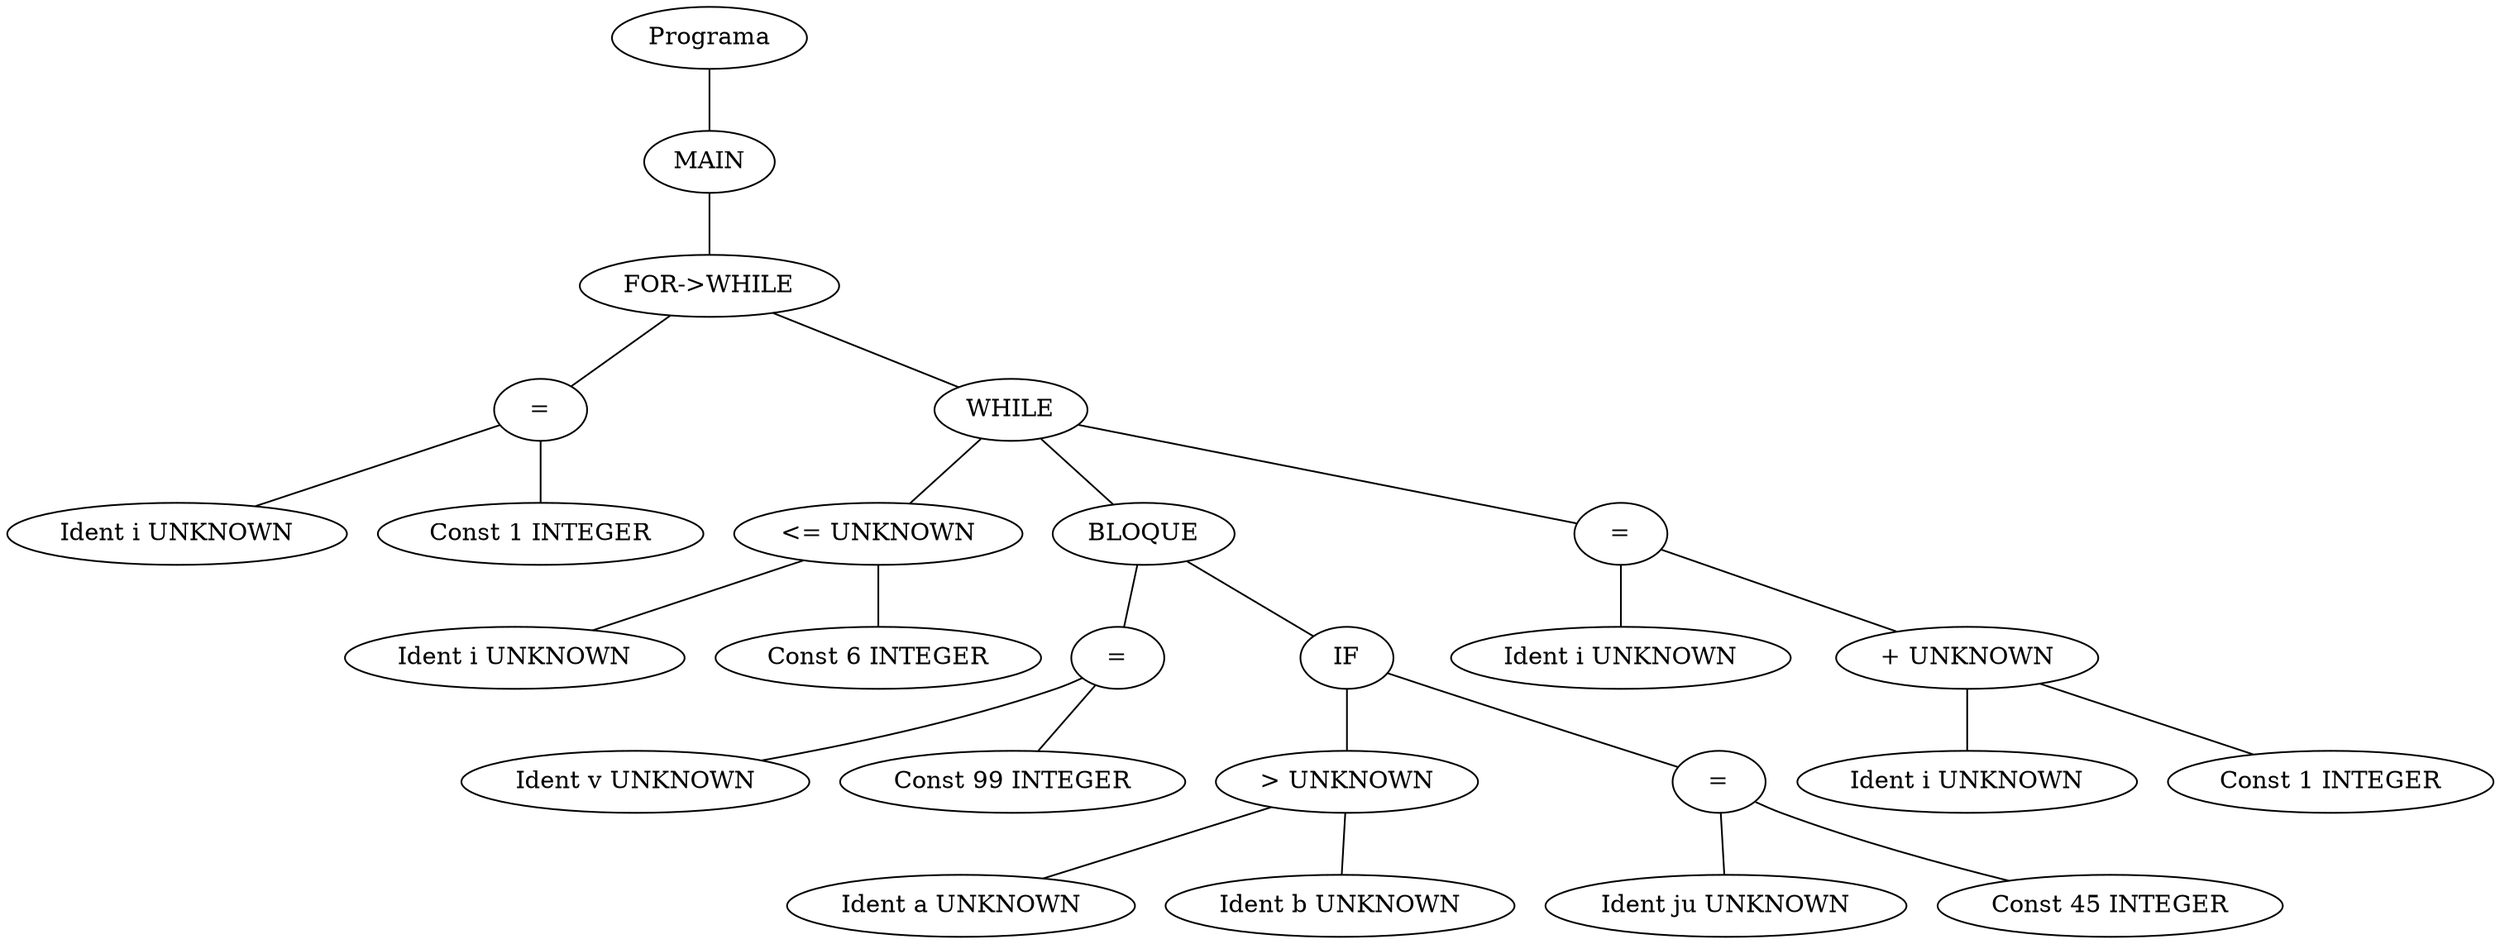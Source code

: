 graph G {1 [label="Programa"]
2 [label="MAIN"]
1 -- 2
3 [label="FOR->WHILE"]
2 -- 3
4 [label="="]
3 -- 4
5 [label="Ident i UNKNOWN"]
4 -- 5
6 [label="Const 1 INTEGER"]
4 -- 6
7 [label="WHILE"]
3 -- 7
8 [label="<= UNKNOWN"]
7 -- 8
9 [label="Ident i UNKNOWN"]
8 -- 9
10 [label="Const 6 INTEGER"]
8 -- 10
11 [label="BLOQUE"]
7 -- 11
12 [label="="]
11 -- 12
13 [label="Ident v UNKNOWN"]
12 -- 13
14 [label="Const 99 INTEGER"]
12 -- 14
15 [label="IF"]
11 -- 15
16 [label="> UNKNOWN"]
15 -- 16
17 [label="Ident a UNKNOWN"]
16 -- 17
18 [label="Ident b UNKNOWN"]
16 -- 18
19 [label="="]
15 -- 19
20 [label="Ident ju UNKNOWN"]
19 -- 20
21 [label="Const 45 INTEGER"]
19 -- 21
22 [label="="]
7 -- 22
23 [label="Ident i UNKNOWN"]
22 -- 23
24 [label="+ UNKNOWN"]
22 -- 24
25 [label="Ident i UNKNOWN"]
24 -- 25
26 [label="Const 1 INTEGER"]
24 -- 26
}
